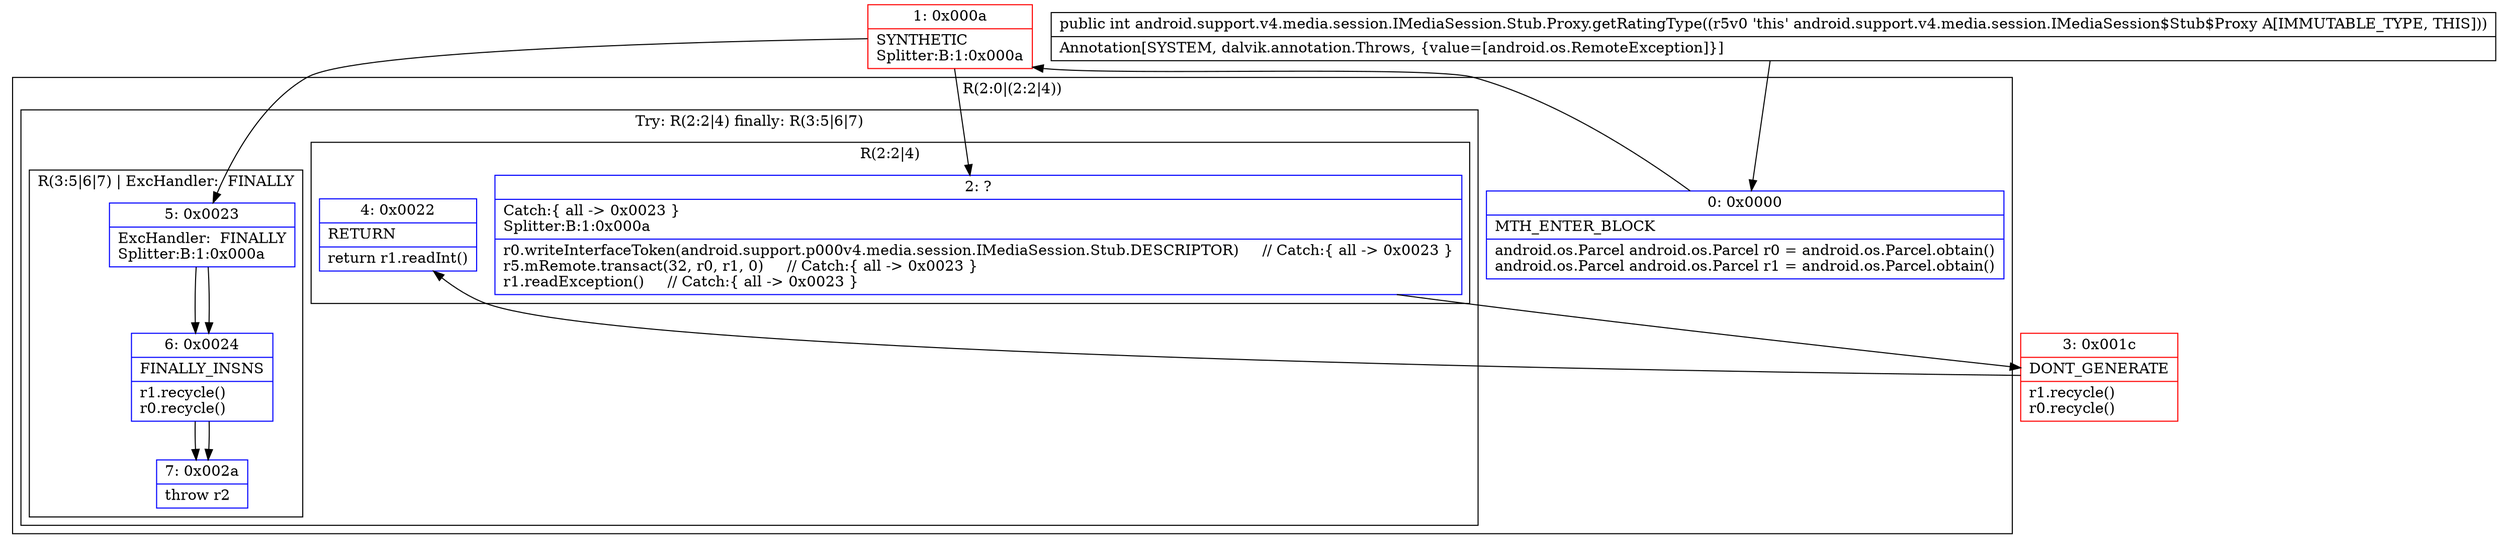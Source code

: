 digraph "CFG forandroid.support.v4.media.session.IMediaSession.Stub.Proxy.getRatingType()I" {
subgraph cluster_Region_1880170895 {
label = "R(2:0|(2:2|4))";
node [shape=record,color=blue];
Node_0 [shape=record,label="{0\:\ 0x0000|MTH_ENTER_BLOCK\l|android.os.Parcel android.os.Parcel r0 = android.os.Parcel.obtain()\landroid.os.Parcel android.os.Parcel r1 = android.os.Parcel.obtain()\l}"];
subgraph cluster_TryCatchRegion_1764970132 {
label = "Try: R(2:2|4) finally: R(3:5|6|7)";
node [shape=record,color=blue];
subgraph cluster_Region_1037675639 {
label = "R(2:2|4)";
node [shape=record,color=blue];
Node_2 [shape=record,label="{2\:\ ?|Catch:\{ all \-\> 0x0023 \}\lSplitter:B:1:0x000a\l|r0.writeInterfaceToken(android.support.p000v4.media.session.IMediaSession.Stub.DESCRIPTOR)     \/\/ Catch:\{ all \-\> 0x0023 \}\lr5.mRemote.transact(32, r0, r1, 0)     \/\/ Catch:\{ all \-\> 0x0023 \}\lr1.readException()     \/\/ Catch:\{ all \-\> 0x0023 \}\l}"];
Node_4 [shape=record,label="{4\:\ 0x0022|RETURN\l|return r1.readInt()\l}"];
}
subgraph cluster_Region_1780865809 {
label = "R(3:5|6|7) | ExcHandler:  FINALLY\l";
node [shape=record,color=blue];
Node_5 [shape=record,label="{5\:\ 0x0023|ExcHandler:  FINALLY\lSplitter:B:1:0x000a\l}"];
Node_6 [shape=record,label="{6\:\ 0x0024|FINALLY_INSNS\l|r1.recycle()\lr0.recycle()\l}"];
Node_7 [shape=record,label="{7\:\ 0x002a|throw r2\l}"];
}
}
}
subgraph cluster_Region_1780865809 {
label = "R(3:5|6|7) | ExcHandler:  FINALLY\l";
node [shape=record,color=blue];
Node_5 [shape=record,label="{5\:\ 0x0023|ExcHandler:  FINALLY\lSplitter:B:1:0x000a\l}"];
Node_6 [shape=record,label="{6\:\ 0x0024|FINALLY_INSNS\l|r1.recycle()\lr0.recycle()\l}"];
Node_7 [shape=record,label="{7\:\ 0x002a|throw r2\l}"];
}
Node_1 [shape=record,color=red,label="{1\:\ 0x000a|SYNTHETIC\lSplitter:B:1:0x000a\l}"];
Node_3 [shape=record,color=red,label="{3\:\ 0x001c|DONT_GENERATE\l|r1.recycle()\lr0.recycle()\l}"];
MethodNode[shape=record,label="{public int android.support.v4.media.session.IMediaSession.Stub.Proxy.getRatingType((r5v0 'this' android.support.v4.media.session.IMediaSession$Stub$Proxy A[IMMUTABLE_TYPE, THIS]))  | Annotation[SYSTEM, dalvik.annotation.Throws, \{value=[android.os.RemoteException]\}]\l}"];
MethodNode -> Node_0;
Node_0 -> Node_1;
Node_2 -> Node_3;
Node_5 -> Node_6;
Node_6 -> Node_7;
Node_5 -> Node_6;
Node_6 -> Node_7;
Node_1 -> Node_2;
Node_1 -> Node_5;
Node_3 -> Node_4;
}

